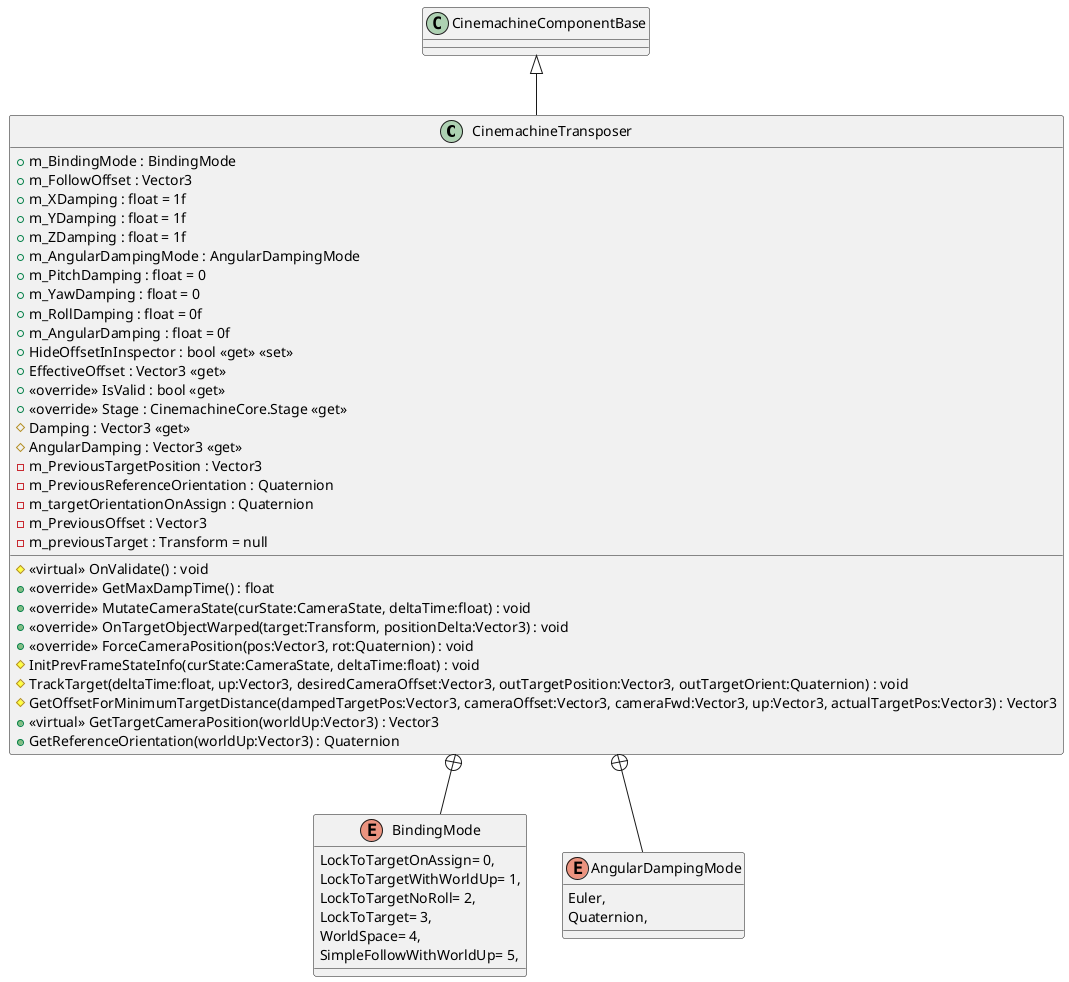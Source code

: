 @startuml
class CinemachineTransposer {
    + m_BindingMode : BindingMode
    + m_FollowOffset : Vector3
    + m_XDamping : float = 1f
    + m_YDamping : float = 1f
    + m_ZDamping : float = 1f
    + m_AngularDampingMode : AngularDampingMode
    + m_PitchDamping : float = 0
    + m_YawDamping : float = 0
    + m_RollDamping : float = 0f
    + m_AngularDamping : float = 0f
    # <<virtual>> OnValidate() : void
    + HideOffsetInInspector : bool <<get>> <<set>>
    + EffectiveOffset : Vector3 <<get>>
    + <<override>> IsValid : bool <<get>>
    + <<override>> Stage : CinemachineCore.Stage <<get>>
    + <<override>> GetMaxDampTime() : float
    + <<override>> MutateCameraState(curState:CameraState, deltaTime:float) : void
    + <<override>> OnTargetObjectWarped(target:Transform, positionDelta:Vector3) : void
    + <<override>> ForceCameraPosition(pos:Vector3, rot:Quaternion) : void
    # InitPrevFrameStateInfo(curState:CameraState, deltaTime:float) : void
    # TrackTarget(deltaTime:float, up:Vector3, desiredCameraOffset:Vector3, outTargetPosition:Vector3, outTargetOrient:Quaternion) : void
    # GetOffsetForMinimumTargetDistance(dampedTargetPos:Vector3, cameraOffset:Vector3, cameraFwd:Vector3, up:Vector3, actualTargetPos:Vector3) : Vector3
    # Damping : Vector3 <<get>>
    # AngularDamping : Vector3 <<get>>
    + <<virtual>> GetTargetCameraPosition(worldUp:Vector3) : Vector3
    - m_PreviousTargetPosition : Vector3
    - m_PreviousReferenceOrientation : Quaternion
    - m_targetOrientationOnAssign : Quaternion
    - m_PreviousOffset : Vector3
    - m_previousTarget : Transform = null
    + GetReferenceOrientation(worldUp:Vector3) : Quaternion
}
enum BindingMode {
    LockToTargetOnAssign= 0,
    LockToTargetWithWorldUp= 1,
    LockToTargetNoRoll= 2,
    LockToTarget= 3,
    WorldSpace= 4,
    SimpleFollowWithWorldUp= 5,
}
enum AngularDampingMode {
    Euler,
    Quaternion,
}
CinemachineComponentBase <|-- CinemachineTransposer
CinemachineTransposer +-- BindingMode
CinemachineTransposer +-- AngularDampingMode
@enduml
